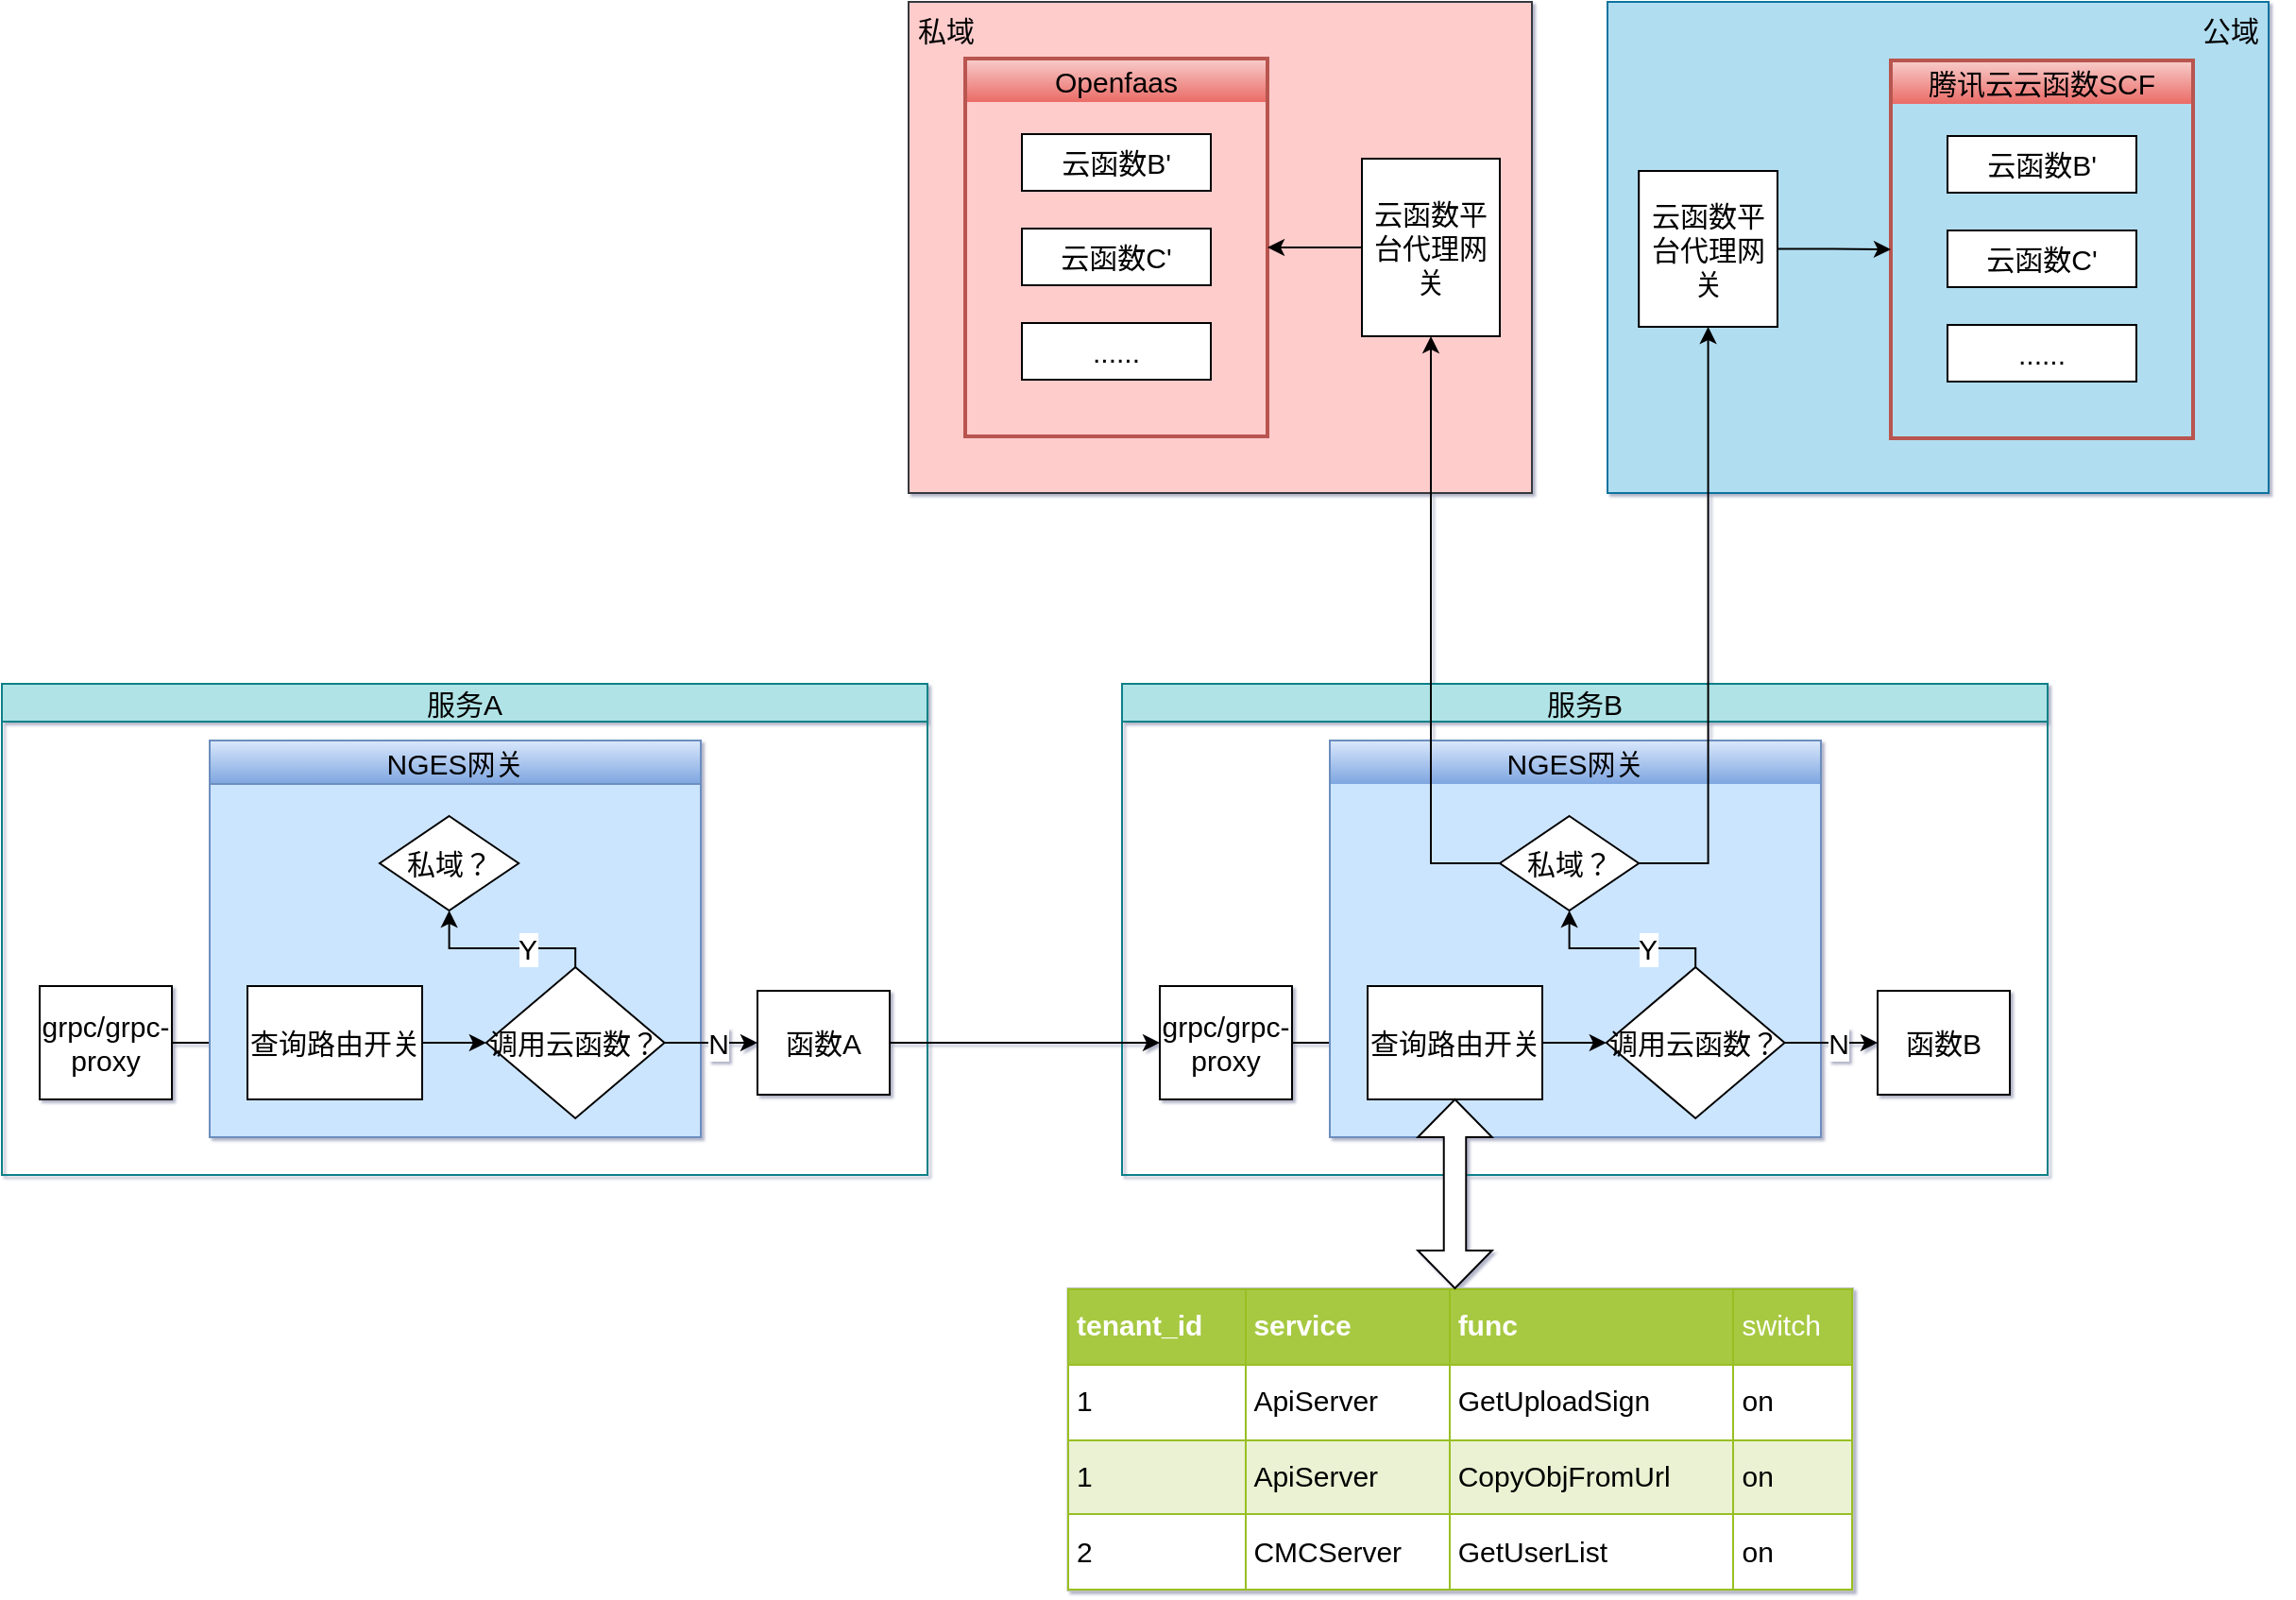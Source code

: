 <mxfile version="16.6.5" type="github" pages="2">
  <diagram id="JWkSaCIBXw_BbC1OM_UT" name="Page-1">
    <mxGraphModel dx="2948" dy="2285" grid="1" gridSize="10" guides="1" tooltips="1" connect="1" arrows="1" fold="1" page="1" pageScale="1" pageWidth="827" pageHeight="1169" background="none" math="0" shadow="1">
      <root>
        <mxCell id="0" />
        <mxCell id="1" parent="0" />
        <mxCell id="8ChkczAc9QmY6yMEM5Gc-102" value="" style="rounded=0;whiteSpace=wrap;html=1;fontSize=15;fillColor=#ffcccc;strokeColor=#36393d;fontStyle=0;" vertex="1" parent="1">
          <mxGeometry x="-190" y="-301" width="330" height="260" as="geometry" />
        </mxCell>
        <mxCell id="8ChkczAc9QmY6yMEM5Gc-101" value="" style="rounded=0;whiteSpace=wrap;html=1;fontSize=15;fillColor=#b1ddf0;strokeColor=#10739e;fontStyle=0;shadow=0;" vertex="1" parent="1">
          <mxGeometry x="180" y="-301" width="350" height="260" as="geometry" />
        </mxCell>
        <mxCell id="iRXNjvUi3MBMvU93vo_h-6" value="&lt;table border=&quot;1&quot; width=&quot;100%&quot; cellpadding=&quot;4&quot; style=&quot;width: 100%; height: 100%; border-collapse: collapse; font-size: 15px;&quot;&gt;&lt;tbody style=&quot;font-size: 15px;&quot;&gt;&lt;tr style=&quot;background-color: rgb(167, 201, 66); color: rgb(255, 255, 255); border: 1px solid rgb(152, 191, 33); font-size: 15px;&quot;&gt;&lt;th align=&quot;left&quot; style=&quot;font-size: 15px;&quot;&gt;tenant_id&lt;/th&gt;&lt;th align=&quot;left&quot; style=&quot;font-size: 15px;&quot;&gt;service&lt;/th&gt;&lt;th align=&quot;left&quot; style=&quot;font-size: 15px;&quot;&gt;func&lt;/th&gt;&lt;td style=&quot;font-size: 15px;&quot;&gt;&lt;span style=&quot;font-size: 15px;&quot;&gt;switch&lt;/span&gt;&lt;/td&gt;&lt;/tr&gt;&lt;tr style=&quot;border: 1px solid rgb(152, 191, 33); font-size: 15px;&quot;&gt;&lt;td style=&quot;font-size: 15px;&quot;&gt;1&lt;/td&gt;&lt;td style=&quot;font-size: 15px;&quot;&gt;ApiServer&lt;/td&gt;&lt;td style=&quot;font-size: 15px;&quot;&gt;GetUploadSign&lt;/td&gt;&lt;td style=&quot;font-size: 15px;&quot;&gt;on&lt;/td&gt;&lt;/tr&gt;&lt;tr style=&quot;background-color: rgb(234, 242, 211); border: 1px solid rgb(152, 191, 33); font-size: 15px;&quot;&gt;&lt;td style=&quot;font-size: 15px;&quot;&gt;1&lt;/td&gt;&lt;td style=&quot;font-size: 15px;&quot;&gt;ApiServer&lt;/td&gt;&lt;td style=&quot;font-size: 15px;&quot;&gt;CopyObjFromUrl&lt;/td&gt;&lt;td style=&quot;font-size: 15px;&quot;&gt;on&lt;/td&gt;&lt;/tr&gt;&lt;tr style=&quot;border: 1px solid rgb(152, 191, 33); font-size: 15px;&quot;&gt;&lt;td style=&quot;font-size: 15px;&quot;&gt;2&lt;/td&gt;&lt;td style=&quot;font-size: 15px;&quot;&gt;CMCServer&lt;/td&gt;&lt;td style=&quot;font-size: 15px;&quot;&gt;GetUserList&lt;/td&gt;&lt;td style=&quot;font-size: 15px;&quot;&gt;on&lt;/td&gt;&lt;/tr&gt;&lt;/tbody&gt;&lt;/table&gt;" style="text;html=1;strokeColor=#c0c0c0;fillColor=#ffffff;overflow=fill;rounded=0;fontSize=15;fontStyle=0" parent="1" vertex="1">
          <mxGeometry x="-105.75" y="380" width="415.75" height="160" as="geometry" />
        </mxCell>
        <mxCell id="8ChkczAc9QmY6yMEM5Gc-16" value="Openfaas" style="swimlane;fontSize=15;fontStyle=0;fillColor=#f8cecc;gradientColor=#ea6b66;strokeColor=#b85450;shadow=0;strokeWidth=2;swimlaneLine=0;" vertex="1" parent="1">
          <mxGeometry x="-160" y="-271" width="160" height="200" as="geometry" />
        </mxCell>
        <mxCell id="8ChkczAc9QmY6yMEM5Gc-17" value="云函数B&#39;" style="rounded=0;whiteSpace=wrap;html=1;fontSize=15;fontStyle=0" vertex="1" parent="8ChkczAc9QmY6yMEM5Gc-16">
          <mxGeometry x="30" y="40" width="100" height="30" as="geometry" />
        </mxCell>
        <mxCell id="8ChkczAc9QmY6yMEM5Gc-18" value="云函数C&#39;" style="rounded=0;whiteSpace=wrap;html=1;fontSize=15;fontStyle=0" vertex="1" parent="8ChkczAc9QmY6yMEM5Gc-16">
          <mxGeometry x="30" y="90" width="100" height="30" as="geometry" />
        </mxCell>
        <mxCell id="8ChkczAc9QmY6yMEM5Gc-19" value="......" style="rounded=0;whiteSpace=wrap;html=1;fontSize=15;fontStyle=0" vertex="1" parent="8ChkczAc9QmY6yMEM5Gc-16">
          <mxGeometry x="30" y="140" width="100" height="30" as="geometry" />
        </mxCell>
        <mxCell id="8ChkczAc9QmY6yMEM5Gc-24" style="edgeStyle=orthogonalEdgeStyle;rounded=0;orthogonalLoop=1;jettySize=auto;html=1;exitX=0;exitY=0.5;exitDx=0;exitDy=0;entryX=1;entryY=0.5;entryDx=0;entryDy=0;fontSize=15;fontStyle=0" edge="1" parent="1" source="8ChkczAc9QmY6yMEM5Gc-22" target="8ChkczAc9QmY6yMEM5Gc-16">
          <mxGeometry relative="1" as="geometry" />
        </mxCell>
        <mxCell id="8ChkczAc9QmY6yMEM5Gc-22" value="云函数平&lt;br&gt;台代理网&lt;br&gt;关" style="rounded=0;whiteSpace=wrap;html=1;fontSize=15;fontStyle=0" vertex="1" parent="1">
          <mxGeometry x="50" y="-218" width="73" height="94" as="geometry" />
        </mxCell>
        <mxCell id="8ChkczAc9QmY6yMEM5Gc-57" value="服务A" style="swimlane;startSize=20;horizontal=1;containerType=tree;fontSize=15;swimlaneFillColor=none;fontStyle=0;strokeColor=#0e8088;fillColor=#b0e3e6;" vertex="1" parent="1">
          <mxGeometry x="-670" y="60" width="490" height="260" as="geometry" />
        </mxCell>
        <mxCell id="8ChkczAc9QmY6yMEM5Gc-58" style="edgeStyle=orthogonalEdgeStyle;rounded=0;orthogonalLoop=1;jettySize=auto;html=1;exitX=1;exitY=0.5;exitDx=0;exitDy=0;entryX=0;entryY=0.5;entryDx=0;entryDy=0;fontSize=15;fontStyle=0" edge="1" parent="8ChkczAc9QmY6yMEM5Gc-57" source="8ChkczAc9QmY6yMEM5Gc-59" target="8ChkczAc9QmY6yMEM5Gc-62">
          <mxGeometry relative="1" as="geometry" />
        </mxCell>
        <mxCell id="8ChkczAc9QmY6yMEM5Gc-59" value="grpc/grpc-proxy" style="rounded=0;whiteSpace=wrap;html=1;fontSize=15;fontStyle=0" vertex="1" parent="8ChkczAc9QmY6yMEM5Gc-57">
          <mxGeometry x="20" y="160" width="70" height="60" as="geometry" />
        </mxCell>
        <mxCell id="8ChkczAc9QmY6yMEM5Gc-60" value="NGES网关" style="swimlane;fontSize=15;fontStyle=0;fillColor=#dae8fc;gradientColor=#7ea6e0;strokeColor=#6c8ebf;swimlaneFillColor=#CCE5FF;" vertex="1" parent="8ChkczAc9QmY6yMEM5Gc-57">
          <mxGeometry x="110" y="30" width="260" height="210" as="geometry" />
        </mxCell>
        <mxCell id="8ChkczAc9QmY6yMEM5Gc-71" style="edgeStyle=orthogonalEdgeStyle;rounded=0;orthogonalLoop=1;jettySize=auto;html=1;exitX=1;exitY=0.5;exitDx=0;exitDy=0;entryX=0;entryY=0.5;entryDx=0;entryDy=0;fontSize=15;fontStyle=0" edge="1" parent="8ChkczAc9QmY6yMEM5Gc-60" source="8ChkczAc9QmY6yMEM5Gc-62" target="8ChkczAc9QmY6yMEM5Gc-65">
          <mxGeometry relative="1" as="geometry" />
        </mxCell>
        <mxCell id="8ChkczAc9QmY6yMEM5Gc-62" value="查询路由开关" style="rounded=0;whiteSpace=wrap;html=1;fontSize=15;fontStyle=0" vertex="1" parent="8ChkczAc9QmY6yMEM5Gc-60">
          <mxGeometry x="20" y="130" width="92.5" height="60" as="geometry" />
        </mxCell>
        <mxCell id="8ChkczAc9QmY6yMEM5Gc-74" style="edgeStyle=orthogonalEdgeStyle;rounded=0;orthogonalLoop=1;jettySize=auto;html=1;exitX=0.5;exitY=0;exitDx=0;exitDy=0;entryX=0.5;entryY=1;entryDx=0;entryDy=0;fontSize=15;fontStyle=0" edge="1" parent="8ChkczAc9QmY6yMEM5Gc-60" source="8ChkczAc9QmY6yMEM5Gc-65" target="8ChkczAc9QmY6yMEM5Gc-73">
          <mxGeometry relative="1" as="geometry">
            <Array as="points">
              <mxPoint x="194" y="110" />
              <mxPoint x="127" y="110" />
            </Array>
          </mxGeometry>
        </mxCell>
        <mxCell id="8ChkczAc9QmY6yMEM5Gc-76" value="Y" style="edgeLabel;html=1;align=center;verticalAlign=middle;resizable=0;points=[];fontSize=15;fontStyle=0" vertex="1" connectable="0" parent="8ChkczAc9QmY6yMEM5Gc-74">
          <mxGeometry x="-0.268" relative="1" as="geometry">
            <mxPoint as="offset" />
          </mxGeometry>
        </mxCell>
        <mxCell id="8ChkczAc9QmY6yMEM5Gc-65" value="调用云函数？" style="rhombus;whiteSpace=wrap;html=1;fontSize=15;fontStyle=0" vertex="1" parent="8ChkczAc9QmY6yMEM5Gc-60">
          <mxGeometry x="146.41" y="120" width="94.37" height="80" as="geometry" />
        </mxCell>
        <mxCell id="8ChkczAc9QmY6yMEM5Gc-73" value="私域？" style="rhombus;whiteSpace=wrap;html=1;fontSize=15;fontStyle=0" vertex="1" parent="8ChkczAc9QmY6yMEM5Gc-60">
          <mxGeometry x="90" y="40" width="73.59" height="50" as="geometry" />
        </mxCell>
        <mxCell id="8ChkczAc9QmY6yMEM5Gc-67" value="函数A" style="rounded=0;whiteSpace=wrap;html=1;fontSize=15;fontStyle=0" vertex="1" parent="8ChkczAc9QmY6yMEM5Gc-57">
          <mxGeometry x="400" y="162.5" width="70" height="55" as="geometry" />
        </mxCell>
        <mxCell id="8ChkczAc9QmY6yMEM5Gc-75" style="edgeStyle=orthogonalEdgeStyle;rounded=0;orthogonalLoop=1;jettySize=auto;html=1;exitX=1;exitY=0.5;exitDx=0;exitDy=0;entryX=0;entryY=0.5;entryDx=0;entryDy=0;fontSize=15;fontStyle=0" edge="1" parent="8ChkczAc9QmY6yMEM5Gc-57" source="8ChkczAc9QmY6yMEM5Gc-65" target="8ChkczAc9QmY6yMEM5Gc-67">
          <mxGeometry relative="1" as="geometry" />
        </mxCell>
        <mxCell id="8ChkczAc9QmY6yMEM5Gc-77" value="N" style="edgeLabel;html=1;align=center;verticalAlign=middle;resizable=0;points=[];fontSize=15;fontStyle=0" vertex="1" connectable="0" parent="8ChkczAc9QmY6yMEM5Gc-75">
          <mxGeometry x="0.128" relative="1" as="geometry">
            <mxPoint as="offset" />
          </mxGeometry>
        </mxCell>
        <mxCell id="8ChkczAc9QmY6yMEM5Gc-78" value="服务B" style="swimlane;startSize=20;horizontal=1;containerType=tree;fontSize=15;fontStyle=0;fillColor=#b0e3e6;strokeColor=#0e8088;fontColor=default;labelBorderColor=none;shadow=0;" vertex="1" parent="1">
          <mxGeometry x="-77" y="60" width="490" height="260" as="geometry" />
        </mxCell>
        <mxCell id="8ChkczAc9QmY6yMEM5Gc-79" style="edgeStyle=orthogonalEdgeStyle;rounded=0;orthogonalLoop=1;jettySize=auto;html=1;exitX=1;exitY=0.5;exitDx=0;exitDy=0;entryX=0;entryY=0.5;entryDx=0;entryDy=0;fontSize=15;fontStyle=0" edge="1" parent="8ChkczAc9QmY6yMEM5Gc-78" source="8ChkczAc9QmY6yMEM5Gc-80" target="8ChkczAc9QmY6yMEM5Gc-83">
          <mxGeometry relative="1" as="geometry" />
        </mxCell>
        <mxCell id="8ChkczAc9QmY6yMEM5Gc-80" value="grpc/grpc-proxy" style="rounded=0;whiteSpace=wrap;html=1;fontSize=15;fontStyle=0" vertex="1" parent="8ChkczAc9QmY6yMEM5Gc-78">
          <mxGeometry x="20" y="160" width="70" height="60" as="geometry" />
        </mxCell>
        <mxCell id="8ChkczAc9QmY6yMEM5Gc-81" value="NGES网关" style="swimlane;fontSize=15;fontStyle=0;fillColor=#dae8fc;gradientColor=#7ea6e0;strokeColor=#6c8ebf;swimlaneFillColor=#CCE5FF;swimlaneLine=0;shadow=0;strokeWidth=1;" vertex="1" parent="8ChkczAc9QmY6yMEM5Gc-78">
          <mxGeometry x="110" y="30" width="260" height="210" as="geometry" />
        </mxCell>
        <mxCell id="8ChkczAc9QmY6yMEM5Gc-82" style="edgeStyle=orthogonalEdgeStyle;rounded=0;orthogonalLoop=1;jettySize=auto;html=1;exitX=1;exitY=0.5;exitDx=0;exitDy=0;entryX=0;entryY=0.5;entryDx=0;entryDy=0;fontSize=15;fontStyle=0" edge="1" parent="8ChkczAc9QmY6yMEM5Gc-81" source="8ChkczAc9QmY6yMEM5Gc-83" target="8ChkczAc9QmY6yMEM5Gc-86">
          <mxGeometry relative="1" as="geometry" />
        </mxCell>
        <mxCell id="8ChkczAc9QmY6yMEM5Gc-83" value="查询路由开关" style="rounded=0;whiteSpace=wrap;html=1;fontSize=15;fontStyle=0" vertex="1" parent="8ChkczAc9QmY6yMEM5Gc-81">
          <mxGeometry x="20" y="130" width="92.5" height="60" as="geometry" />
        </mxCell>
        <mxCell id="8ChkczAc9QmY6yMEM5Gc-84" style="edgeStyle=orthogonalEdgeStyle;rounded=0;orthogonalLoop=1;jettySize=auto;html=1;exitX=0.5;exitY=0;exitDx=0;exitDy=0;entryX=0.5;entryY=1;entryDx=0;entryDy=0;fontSize=15;fontStyle=0" edge="1" parent="8ChkczAc9QmY6yMEM5Gc-81" source="8ChkczAc9QmY6yMEM5Gc-86" target="8ChkczAc9QmY6yMEM5Gc-87">
          <mxGeometry relative="1" as="geometry">
            <Array as="points">
              <mxPoint x="194" y="110" />
              <mxPoint x="127" y="110" />
            </Array>
          </mxGeometry>
        </mxCell>
        <mxCell id="8ChkczAc9QmY6yMEM5Gc-85" value="Y" style="edgeLabel;html=1;align=center;verticalAlign=middle;resizable=0;points=[];fontSize=15;fontStyle=0" vertex="1" connectable="0" parent="8ChkczAc9QmY6yMEM5Gc-84">
          <mxGeometry x="-0.268" relative="1" as="geometry">
            <mxPoint as="offset" />
          </mxGeometry>
        </mxCell>
        <mxCell id="8ChkczAc9QmY6yMEM5Gc-86" value="调用云函数？" style="rhombus;whiteSpace=wrap;html=1;fontSize=15;fontStyle=0" vertex="1" parent="8ChkczAc9QmY6yMEM5Gc-81">
          <mxGeometry x="146.41" y="120" width="94.37" height="80" as="geometry" />
        </mxCell>
        <mxCell id="8ChkczAc9QmY6yMEM5Gc-87" value="私域？" style="rhombus;whiteSpace=wrap;html=1;fontSize=15;fontStyle=0" vertex="1" parent="8ChkczAc9QmY6yMEM5Gc-81">
          <mxGeometry x="90" y="40" width="73.59" height="50" as="geometry" />
        </mxCell>
        <mxCell id="8ChkczAc9QmY6yMEM5Gc-88" value="函数B" style="rounded=0;whiteSpace=wrap;html=1;fontSize=15;fontStyle=0" vertex="1" parent="8ChkczAc9QmY6yMEM5Gc-78">
          <mxGeometry x="400" y="162.5" width="70" height="55" as="geometry" />
        </mxCell>
        <mxCell id="8ChkczAc9QmY6yMEM5Gc-89" style="edgeStyle=orthogonalEdgeStyle;rounded=0;orthogonalLoop=1;jettySize=auto;html=1;exitX=1;exitY=0.5;exitDx=0;exitDy=0;entryX=0;entryY=0.5;entryDx=0;entryDy=0;fontSize=15;fontStyle=0" edge="1" parent="8ChkczAc9QmY6yMEM5Gc-78" source="8ChkczAc9QmY6yMEM5Gc-86" target="8ChkczAc9QmY6yMEM5Gc-88">
          <mxGeometry relative="1" as="geometry" />
        </mxCell>
        <mxCell id="8ChkczAc9QmY6yMEM5Gc-90" value="N" style="edgeLabel;html=1;align=center;verticalAlign=middle;resizable=0;points=[];fontSize=15;fontStyle=0" vertex="1" connectable="0" parent="8ChkczAc9QmY6yMEM5Gc-89">
          <mxGeometry x="0.128" relative="1" as="geometry">
            <mxPoint as="offset" />
          </mxGeometry>
        </mxCell>
        <mxCell id="8ChkczAc9QmY6yMEM5Gc-91" style="edgeStyle=orthogonalEdgeStyle;rounded=0;orthogonalLoop=1;jettySize=auto;html=1;exitX=0;exitY=0.5;exitDx=0;exitDy=0;fontSize=15;entryX=0.5;entryY=1;entryDx=0;entryDy=0;fontStyle=0" edge="1" parent="1" source="8ChkczAc9QmY6yMEM5Gc-87" target="8ChkczAc9QmY6yMEM5Gc-22">
          <mxGeometry relative="1" as="geometry">
            <mxPoint x="100" y="-120" as="targetPoint" />
          </mxGeometry>
        </mxCell>
        <mxCell id="8ChkczAc9QmY6yMEM5Gc-92" value="腾讯云云函数SCF" style="swimlane;fontSize=15;fontStyle=0;fillColor=#f8cecc;gradientColor=#ea6b66;strokeColor=#b85450;strokeWidth=2;swimlaneLine=0;" vertex="1" parent="1">
          <mxGeometry x="330" y="-270" width="160" height="200" as="geometry" />
        </mxCell>
        <mxCell id="8ChkczAc9QmY6yMEM5Gc-93" value="云函数B&#39;" style="rounded=0;whiteSpace=wrap;html=1;fontSize=15;fontStyle=0" vertex="1" parent="8ChkczAc9QmY6yMEM5Gc-92">
          <mxGeometry x="30" y="40" width="100" height="30" as="geometry" />
        </mxCell>
        <mxCell id="8ChkczAc9QmY6yMEM5Gc-94" value="云函数C&#39;" style="rounded=0;whiteSpace=wrap;html=1;fontSize=15;fontStyle=0" vertex="1" parent="8ChkczAc9QmY6yMEM5Gc-92">
          <mxGeometry x="30" y="90" width="100" height="30" as="geometry" />
        </mxCell>
        <mxCell id="8ChkczAc9QmY6yMEM5Gc-95" value="......" style="rounded=0;whiteSpace=wrap;html=1;fontSize=15;fontStyle=0" vertex="1" parent="8ChkczAc9QmY6yMEM5Gc-92">
          <mxGeometry x="30" y="140" width="100" height="30" as="geometry" />
        </mxCell>
        <mxCell id="8ChkczAc9QmY6yMEM5Gc-96" style="edgeStyle=orthogonalEdgeStyle;rounded=0;orthogonalLoop=1;jettySize=auto;html=1;exitX=0.5;exitY=1;exitDx=0;exitDy=0;fontSize=15;fontStyle=0" edge="1" parent="1">
          <mxGeometry relative="1" as="geometry">
            <mxPoint x="410" y="-100" as="sourcePoint" />
            <mxPoint x="410" y="-100" as="targetPoint" />
          </mxGeometry>
        </mxCell>
        <mxCell id="8ChkczAc9QmY6yMEM5Gc-100" style="edgeStyle=orthogonalEdgeStyle;rounded=0;orthogonalLoop=1;jettySize=auto;html=1;exitX=1;exitY=0.5;exitDx=0;exitDy=0;entryX=0;entryY=0.5;entryDx=0;entryDy=0;fontSize=15;fontStyle=0" edge="1" parent="1" source="8ChkczAc9QmY6yMEM5Gc-98" target="8ChkczAc9QmY6yMEM5Gc-92">
          <mxGeometry relative="1" as="geometry" />
        </mxCell>
        <mxCell id="8ChkczAc9QmY6yMEM5Gc-98" value="云函数平&lt;br&gt;台代理网&lt;br&gt;关" style="rounded=0;whiteSpace=wrap;html=1;fontSize=15;fontStyle=0" vertex="1" parent="1">
          <mxGeometry x="196.59" y="-211.5" width="73.41" height="82.5" as="geometry" />
        </mxCell>
        <mxCell id="8ChkczAc9QmY6yMEM5Gc-99" style="edgeStyle=orthogonalEdgeStyle;rounded=0;orthogonalLoop=1;jettySize=auto;html=1;exitX=1;exitY=0.5;exitDx=0;exitDy=0;entryX=0.5;entryY=1;entryDx=0;entryDy=0;fontSize=15;fontStyle=0" edge="1" parent="1" source="8ChkczAc9QmY6yMEM5Gc-87" target="8ChkczAc9QmY6yMEM5Gc-98">
          <mxGeometry relative="1" as="geometry" />
        </mxCell>
        <mxCell id="8ChkczAc9QmY6yMEM5Gc-103" value="私域" style="text;html=1;strokeColor=none;fillColor=none;align=center;verticalAlign=middle;whiteSpace=wrap;rounded=0;fontSize=15;opacity=40;fontStyle=0" vertex="1" parent="1">
          <mxGeometry x="-200" y="-301" width="60" height="30" as="geometry" />
        </mxCell>
        <mxCell id="8ChkczAc9QmY6yMEM5Gc-104" value="公域" style="text;html=1;strokeColor=none;fillColor=none;align=center;verticalAlign=middle;whiteSpace=wrap;rounded=0;fontSize=15;opacity=40;fontStyle=0" vertex="1" parent="1">
          <mxGeometry x="480" y="-301" width="60" height="30" as="geometry" />
        </mxCell>
        <mxCell id="8ChkczAc9QmY6yMEM5Gc-106" style="edgeStyle=orthogonalEdgeStyle;rounded=0;orthogonalLoop=1;jettySize=auto;html=1;exitX=1;exitY=0.5;exitDx=0;exitDy=0;entryX=0;entryY=0.5;entryDx=0;entryDy=0;fontSize=15;fontStyle=0" edge="1" parent="1" source="8ChkczAc9QmY6yMEM5Gc-67" target="8ChkczAc9QmY6yMEM5Gc-80">
          <mxGeometry relative="1" as="geometry" />
        </mxCell>
        <mxCell id="8ChkczAc9QmY6yMEM5Gc-109" value="" style="shape=doubleArrow;direction=south;whiteSpace=wrap;html=1;fontSize=15;fillColor=default;fontStyle=0" vertex="1" parent="1">
          <mxGeometry x="79.63" y="280" width="39.25" height="100" as="geometry" />
        </mxCell>
      </root>
    </mxGraphModel>
  </diagram>
  <diagram id="FJGrIBFXIrZjQzSwKuci" name="Page-2">
    <mxGraphModel dx="2524" dy="2062" grid="1" gridSize="10" guides="1" tooltips="1" connect="1" arrows="1" fold="1" page="1" pageScale="1" pageWidth="827" pageHeight="1169" math="0" shadow="0">
      <root>
        <mxCell id="URROGnMtyPQ05QQZQxgK-0" />
        <mxCell id="URROGnMtyPQ05QQZQxgK-1" parent="URROGnMtyPQ05QQZQxgK-0" />
        <mxCell id="40BiTgnXR5nXwLaclg4I-0" value="腾讯云云函数SCF" style="swimlane;fillColor=#d5e8d4;strokeColor=#82b366;" parent="URROGnMtyPQ05QQZQxgK-1" vertex="1">
          <mxGeometry x="100" y="210" width="200" height="200" as="geometry" />
        </mxCell>
        <mxCell id="40BiTgnXR5nXwLaclg4I-1" value="云函数1" style="rounded=0;whiteSpace=wrap;html=1;fillColor=#d5e8d4;strokeColor=#82b366;" parent="40BiTgnXR5nXwLaclg4I-0" vertex="1">
          <mxGeometry x="10" y="60" width="80" height="40" as="geometry" />
        </mxCell>
        <mxCell id="40BiTgnXR5nXwLaclg4I-2" value="云函数2" style="rounded=0;whiteSpace=wrap;html=1;fillColor=#d5e8d4;strokeColor=#82b366;" parent="40BiTgnXR5nXwLaclg4I-0" vertex="1">
          <mxGeometry x="110" y="60" width="80" height="40" as="geometry" />
        </mxCell>
        <mxCell id="40BiTgnXR5nXwLaclg4I-3" value="云函数3" style="rounded=0;whiteSpace=wrap;html=1;fillColor=#d5e8d4;strokeColor=#82b366;" parent="40BiTgnXR5nXwLaclg4I-0" vertex="1">
          <mxGeometry x="10" y="120" width="80" height="40" as="geometry" />
        </mxCell>
        <mxCell id="40BiTgnXR5nXwLaclg4I-4" value="..." style="rounded=0;whiteSpace=wrap;html=1;fillColor=#d5e8d4;strokeColor=#82b366;" parent="40BiTgnXR5nXwLaclg4I-0" vertex="1">
          <mxGeometry x="110" y="120" width="80" height="40" as="geometry" />
        </mxCell>
        <mxCell id="40BiTgnXR5nXwLaclg4I-5" value="OpenFaas" style="swimlane;fillColor=#d5e8d4;strokeColor=#82b366;" parent="URROGnMtyPQ05QQZQxgK-1" vertex="1">
          <mxGeometry x="340" y="210" width="200" height="200" as="geometry" />
        </mxCell>
        <mxCell id="40BiTgnXR5nXwLaclg4I-6" value="云函数1" style="rounded=0;whiteSpace=wrap;html=1;fillColor=#d5e8d4;strokeColor=#82b366;" parent="40BiTgnXR5nXwLaclg4I-5" vertex="1">
          <mxGeometry x="10" y="60" width="80" height="40" as="geometry" />
        </mxCell>
        <mxCell id="40BiTgnXR5nXwLaclg4I-7" value="云函数2" style="rounded=0;whiteSpace=wrap;html=1;fillColor=#d5e8d4;strokeColor=#82b366;" parent="40BiTgnXR5nXwLaclg4I-5" vertex="1">
          <mxGeometry x="110" y="60" width="80" height="40" as="geometry" />
        </mxCell>
        <mxCell id="40BiTgnXR5nXwLaclg4I-8" value="云函数3" style="rounded=0;whiteSpace=wrap;html=1;fillColor=#d5e8d4;strokeColor=#82b366;" parent="40BiTgnXR5nXwLaclg4I-5" vertex="1">
          <mxGeometry x="10" y="120" width="80" height="40" as="geometry" />
        </mxCell>
        <mxCell id="40BiTgnXR5nXwLaclg4I-9" value="..." style="rounded=0;whiteSpace=wrap;html=1;fillColor=#d5e8d4;strokeColor=#82b366;" parent="40BiTgnXR5nXwLaclg4I-5" vertex="1">
          <mxGeometry x="110" y="120" width="80" height="40" as="geometry" />
        </mxCell>
        <mxCell id="40BiTgnXR5nXwLaclg4I-10" style="edgeStyle=orthogonalEdgeStyle;rounded=0;orthogonalLoop=1;jettySize=auto;html=1;exitX=0.5;exitY=1;exitDx=0;exitDy=0;entryX=0.5;entryY=0;entryDx=0;entryDy=0;" parent="URROGnMtyPQ05QQZQxgK-1" source="40BiTgnXR5nXwLaclg4I-13" target="40BiTgnXR5nXwLaclg4I-0" edge="1">
          <mxGeometry relative="1" as="geometry" />
        </mxCell>
        <mxCell id="40BiTgnXR5nXwLaclg4I-11" style="edgeStyle=orthogonalEdgeStyle;rounded=0;orthogonalLoop=1;jettySize=auto;html=1;exitX=0.5;exitY=1;exitDx=0;exitDy=0;" parent="URROGnMtyPQ05QQZQxgK-1" source="40BiTgnXR5nXwLaclg4I-13" target="40BiTgnXR5nXwLaclg4I-5" edge="1">
          <mxGeometry relative="1" as="geometry" />
        </mxCell>
        <mxCell id="40BiTgnXR5nXwLaclg4I-12" value="根据云函数类型转发" style="edgeLabel;html=1;align=center;verticalAlign=middle;resizable=0;points=[];" parent="40BiTgnXR5nXwLaclg4I-11" vertex="1" connectable="0">
          <mxGeometry x="-0.777" y="-1" relative="1" as="geometry">
            <mxPoint x="56" as="offset" />
          </mxGeometry>
        </mxCell>
        <mxCell id="40BiTgnXR5nXwLaclg4I-13" value="云函数网关" style="rounded=0;whiteSpace=wrap;html=1;fillColor=#d5e8d4;strokeColor=#82b366;" parent="URROGnMtyPQ05QQZQxgK-1" vertex="1">
          <mxGeometry x="220" y="50" width="210" height="60" as="geometry" />
        </mxCell>
        <mxCell id="40BiTgnXR5nXwLaclg4I-14" style="edgeStyle=orthogonalEdgeStyle;rounded=0;orthogonalLoop=1;jettySize=auto;html=1;exitX=0.5;exitY=1;exitDx=0;exitDy=0;entryX=0.5;entryY=0;entryDx=0;entryDy=0;" parent="URROGnMtyPQ05QQZQxgK-1" source="40BiTgnXR5nXwLaclg4I-16" target="40BiTgnXR5nXwLaclg4I-13" edge="1">
          <mxGeometry relative="1" as="geometry" />
        </mxCell>
        <mxCell id="40BiTgnXR5nXwLaclg4I-15" value="根据租户+接口配置转发" style="edgeLabel;html=1;align=center;verticalAlign=middle;resizable=0;points=[];" parent="40BiTgnXR5nXwLaclg4I-14" vertex="1" connectable="0">
          <mxGeometry x="-0.2" relative="1" as="geometry">
            <mxPoint x="65" y="6" as="offset" />
          </mxGeometry>
        </mxCell>
        <mxCell id="40BiTgnXR5nXwLaclg4I-16" value="NGES网关" style="rounded=0;whiteSpace=wrap;html=1;fillColor=#dae8fc;strokeColor=#6c8ebf;" parent="URROGnMtyPQ05QQZQxgK-1" vertex="1">
          <mxGeometry x="220" y="-70" width="210" height="60" as="geometry" />
        </mxCell>
        <mxCell id="40BiTgnXR5nXwLaclg4I-17" style="edgeStyle=orthogonalEdgeStyle;rounded=0;orthogonalLoop=1;jettySize=auto;html=1;exitX=0.5;exitY=0.5;exitDx=0;exitDy=0;exitPerimeter=0;" parent="URROGnMtyPQ05QQZQxgK-1" source="40BiTgnXR5nXwLaclg4I-19" target="40BiTgnXR5nXwLaclg4I-16" edge="1">
          <mxGeometry relative="1" as="geometry" />
        </mxCell>
        <mxCell id="40BiTgnXR5nXwLaclg4I-18" value="" style="edgeStyle=orthogonalEdgeStyle;rounded=0;orthogonalLoop=1;jettySize=auto;html=1;" parent="URROGnMtyPQ05QQZQxgK-1" source="40BiTgnXR5nXwLaclg4I-19" target="40BiTgnXR5nXwLaclg4I-16" edge="1">
          <mxGeometry relative="1" as="geometry" />
        </mxCell>
        <mxCell id="40BiTgnXR5nXwLaclg4I-19" value="用户" style="shape=umlActor;verticalLabelPosition=bottom;verticalAlign=top;html=1;outlineConnect=0;" parent="URROGnMtyPQ05QQZQxgK-1" vertex="1">
          <mxGeometry x="310" y="-200" width="30" height="60" as="geometry" />
        </mxCell>
        <mxCell id="40BiTgnXR5nXwLaclg4I-20" value="" style="endArrow=none;dashed=1;html=1;" parent="URROGnMtyPQ05QQZQxgK-1" edge="1">
          <mxGeometry width="50" height="50" relative="1" as="geometry">
            <mxPoint x="60" y="430" as="sourcePoint" />
            <mxPoint x="60" y="-220" as="targetPoint" />
          </mxGeometry>
        </mxCell>
        <mxCell id="40BiTgnXR5nXwLaclg4I-21" style="edgeStyle=orthogonalEdgeStyle;rounded=0;orthogonalLoop=1;jettySize=auto;html=1;exitX=0.5;exitY=1;exitDx=0;exitDy=0;" parent="URROGnMtyPQ05QQZQxgK-1" source="40BiTgnXR5nXwLaclg4I-23" target="40BiTgnXR5nXwLaclg4I-33" edge="1">
          <mxGeometry relative="1" as="geometry" />
        </mxCell>
        <mxCell id="40BiTgnXR5nXwLaclg4I-22" value="代码拉取、提交和部署" style="edgeLabel;html=1;align=center;verticalAlign=middle;resizable=0;points=[];" parent="40BiTgnXR5nXwLaclg4I-21" vertex="1" connectable="0">
          <mxGeometry x="-0.778" y="1" relative="1" as="geometry">
            <mxPoint x="73" as="offset" />
          </mxGeometry>
        </mxCell>
        <mxCell id="40BiTgnXR5nXwLaclg4I-23" value="faas-cli" style="rounded=0;whiteSpace=wrap;html=1;fillColor=#d5e8d4;strokeColor=#82b366;" parent="URROGnMtyPQ05QQZQxgK-1" vertex="1">
          <mxGeometry x="-260" y="-60" width="130" height="60" as="geometry" />
        </mxCell>
        <mxCell id="40BiTgnXR5nXwLaclg4I-24" style="edgeStyle=orthogonalEdgeStyle;rounded=0;orthogonalLoop=1;jettySize=auto;html=1;exitX=0.5;exitY=1;exitDx=0;exitDy=0;entryX=0.5;entryY=0;entryDx=0;entryDy=0;" parent="URROGnMtyPQ05QQZQxgK-1" source="40BiTgnXR5nXwLaclg4I-25" target="40BiTgnXR5nXwLaclg4I-33" edge="1">
          <mxGeometry relative="1" as="geometry" />
        </mxCell>
        <mxCell id="40BiTgnXR5nXwLaclg4I-25" value="vscode插件" style="rounded=0;whiteSpace=wrap;html=1;fillColor=#d5e8d4;strokeColor=#82b366;" parent="URROGnMtyPQ05QQZQxgK-1" vertex="1">
          <mxGeometry x="-110" y="-60" width="130" height="60" as="geometry" />
        </mxCell>
        <mxCell id="40BiTgnXR5nXwLaclg4I-26" style="edgeStyle=orthogonalEdgeStyle;rounded=0;orthogonalLoop=1;jettySize=auto;html=1;exitX=0.5;exitY=0.5;exitDx=0;exitDy=0;exitPerimeter=0;" parent="URROGnMtyPQ05QQZQxgK-1" source="40BiTgnXR5nXwLaclg4I-28" target="40BiTgnXR5nXwLaclg4I-25" edge="1">
          <mxGeometry relative="1" as="geometry" />
        </mxCell>
        <mxCell id="40BiTgnXR5nXwLaclg4I-27" style="edgeStyle=orthogonalEdgeStyle;rounded=0;orthogonalLoop=1;jettySize=auto;html=1;exitX=0.5;exitY=0.5;exitDx=0;exitDy=0;exitPerimeter=0;entryX=0.5;entryY=0;entryDx=0;entryDy=0;" parent="URROGnMtyPQ05QQZQxgK-1" source="40BiTgnXR5nXwLaclg4I-28" target="40BiTgnXR5nXwLaclg4I-23" edge="1">
          <mxGeometry relative="1" as="geometry" />
        </mxCell>
        <mxCell id="40BiTgnXR5nXwLaclg4I-28" value="开发者" style="shape=umlActor;verticalLabelPosition=bottom;verticalAlign=top;html=1;outlineConnect=0;" parent="URROGnMtyPQ05QQZQxgK-1" vertex="1">
          <mxGeometry x="-136" y="-180" width="30" height="60" as="geometry" />
        </mxCell>
        <mxCell id="40BiTgnXR5nXwLaclg4I-29" style="edgeStyle=orthogonalEdgeStyle;rounded=0;orthogonalLoop=1;jettySize=auto;html=1;exitX=0.5;exitY=1;exitDx=0;exitDy=0;" parent="URROGnMtyPQ05QQZQxgK-1" source="40BiTgnXR5nXwLaclg4I-33" target="40BiTgnXR5nXwLaclg4I-38" edge="1">
          <mxGeometry relative="1" as="geometry" />
        </mxCell>
        <mxCell id="40BiTgnXR5nXwLaclg4I-30" value="代码版本管理" style="edgeLabel;html=1;align=center;verticalAlign=middle;resizable=0;points=[];" parent="40BiTgnXR5nXwLaclg4I-29" vertex="1" connectable="0">
          <mxGeometry x="0.708" y="2" relative="1" as="geometry">
            <mxPoint x="-47" as="offset" />
          </mxGeometry>
        </mxCell>
        <mxCell id="40BiTgnXR5nXwLaclg4I-31" style="edgeStyle=orthogonalEdgeStyle;rounded=0;orthogonalLoop=1;jettySize=auto;html=1;exitX=0.5;exitY=1;exitDx=0;exitDy=0;" parent="URROGnMtyPQ05QQZQxgK-1" source="40BiTgnXR5nXwLaclg4I-33" target="40BiTgnXR5nXwLaclg4I-42" edge="1">
          <mxGeometry relative="1" as="geometry" />
        </mxCell>
        <mxCell id="40BiTgnXR5nXwLaclg4I-32" style="edgeStyle=orthogonalEdgeStyle;rounded=0;orthogonalLoop=1;jettySize=auto;html=1;exitX=0.5;exitY=1;exitDx=0;exitDy=0;entryX=0.5;entryY=0;entryDx=0;entryDy=0;" parent="URROGnMtyPQ05QQZQxgK-1" source="40BiTgnXR5nXwLaclg4I-33" target="40BiTgnXR5nXwLaclg4I-49" edge="1">
          <mxGeometry relative="1" as="geometry" />
        </mxCell>
        <mxCell id="40BiTgnXR5nXwLaclg4I-33" value="管理端" style="rounded=0;whiteSpace=wrap;html=1;fillColor=#d5e8d4;strokeColor=#82b366;" parent="URROGnMtyPQ05QQZQxgK-1" vertex="1">
          <mxGeometry x="-226" y="70" width="210" height="60" as="geometry" />
        </mxCell>
        <mxCell id="40BiTgnXR5nXwLaclg4I-34" style="edgeStyle=orthogonalEdgeStyle;rounded=0;orthogonalLoop=1;jettySize=auto;html=1;exitX=0.5;exitY=0.5;exitDx=0;exitDy=0;exitPerimeter=0;entryX=0;entryY=0.5;entryDx=0;entryDy=0;" parent="URROGnMtyPQ05QQZQxgK-1" source="40BiTgnXR5nXwLaclg4I-35" target="40BiTgnXR5nXwLaclg4I-33" edge="1">
          <mxGeometry relative="1" as="geometry" />
        </mxCell>
        <mxCell id="40BiTgnXR5nXwLaclg4I-35" value="管理员" style="shape=umlActor;verticalLabelPosition=bottom;verticalAlign=top;html=1;outlineConnect=0;" parent="URROGnMtyPQ05QQZQxgK-1" vertex="1">
          <mxGeometry x="-390" y="70" width="30" height="60" as="geometry" />
        </mxCell>
        <mxCell id="40BiTgnXR5nXwLaclg4I-36" style="edgeStyle=orthogonalEdgeStyle;rounded=0;orthogonalLoop=1;jettySize=auto;html=1;exitX=0.5;exitY=1;exitDx=0;exitDy=0;entryX=0.5;entryY=0;entryDx=0;entryDy=0;entryPerimeter=0;" parent="URROGnMtyPQ05QQZQxgK-1" source="40BiTgnXR5nXwLaclg4I-38" target="40BiTgnXR5nXwLaclg4I-39" edge="1">
          <mxGeometry relative="1" as="geometry" />
        </mxCell>
        <mxCell id="40BiTgnXR5nXwLaclg4I-37" value="代码备份、扫描" style="edgeLabel;html=1;align=center;verticalAlign=middle;resizable=0;points=[];" parent="40BiTgnXR5nXwLaclg4I-36" vertex="1" connectable="0">
          <mxGeometry x="0.167" relative="1" as="geometry">
            <mxPoint x="-51" as="offset" />
          </mxGeometry>
        </mxCell>
        <mxCell id="40BiTgnXR5nXwLaclg4I-38" value="七彩石" style="rounded=0;whiteSpace=wrap;html=1;" parent="URROGnMtyPQ05QQZQxgK-1" vertex="1">
          <mxGeometry x="-260" y="200" width="130" height="60" as="geometry" />
        </mxCell>
        <mxCell id="40BiTgnXR5nXwLaclg4I-39" value="工蜂" style="verticalLabelPosition=bottom;html=1;verticalAlign=top;align=center;strokeColor=none;fillColor=#00BEF2;shape=mxgraph.azure.git_repository;" parent="URROGnMtyPQ05QQZQxgK-1" vertex="1">
          <mxGeometry x="-220" y="320" width="50" height="50" as="geometry" />
        </mxCell>
        <mxCell id="40BiTgnXR5nXwLaclg4I-40" style="edgeStyle=orthogonalEdgeStyle;rounded=0;orthogonalLoop=1;jettySize=auto;html=1;exitX=0.5;exitY=1;exitDx=0;exitDy=0;entryX=0.5;entryY=1;entryDx=0;entryDy=0;" parent="URROGnMtyPQ05QQZQxgK-1" source="40BiTgnXR5nXwLaclg4I-42" target="40BiTgnXR5nXwLaclg4I-0" edge="1">
          <mxGeometry relative="1" as="geometry" />
        </mxCell>
        <mxCell id="40BiTgnXR5nXwLaclg4I-41" style="edgeStyle=orthogonalEdgeStyle;rounded=0;orthogonalLoop=1;jettySize=auto;html=1;exitX=0.5;exitY=1;exitDx=0;exitDy=0;entryX=0.5;entryY=1;entryDx=0;entryDy=0;" parent="URROGnMtyPQ05QQZQxgK-1" source="40BiTgnXR5nXwLaclg4I-42" target="40BiTgnXR5nXwLaclg4I-5" edge="1">
          <mxGeometry relative="1" as="geometry" />
        </mxCell>
        <mxCell id="40BiTgnXR5nXwLaclg4I-42" value="CODING" style="rounded=0;whiteSpace=wrap;html=1;" parent="URROGnMtyPQ05QQZQxgK-1" vertex="1">
          <mxGeometry x="-110" y="200" width="130" height="60" as="geometry" />
        </mxCell>
        <mxCell id="40BiTgnXR5nXwLaclg4I-43" value="" style="rounded=0;whiteSpace=wrap;html=1;fillColor=#dae8fc;strokeColor=#6c8ebf;" parent="URROGnMtyPQ05QQZQxgK-1" vertex="1">
          <mxGeometry x="-430" y="380" width="50" height="20" as="geometry" />
        </mxCell>
        <mxCell id="40BiTgnXR5nXwLaclg4I-44" value="NGES模块" style="edgeLabel;html=1;align=left;verticalAlign=middle;resizable=0;points=[];" parent="URROGnMtyPQ05QQZQxgK-1" vertex="1" connectable="0">
          <mxGeometry x="-370" y="390" as="geometry" />
        </mxCell>
        <mxCell id="40BiTgnXR5nXwLaclg4I-45" value="" style="rounded=0;whiteSpace=wrap;html=1;fillColor=#d5e8d4;strokeColor=#82b366;" parent="URROGnMtyPQ05QQZQxgK-1" vertex="1">
          <mxGeometry x="-430" y="350" width="50" height="20" as="geometry" />
        </mxCell>
        <mxCell id="40BiTgnXR5nXwLaclg4I-46" value="重楼云函数模块" style="edgeLabel;html=1;align=left;verticalAlign=middle;resizable=0;points=[];" parent="URROGnMtyPQ05QQZQxgK-1" vertex="1" connectable="0">
          <mxGeometry x="-370" y="360" as="geometry" />
        </mxCell>
        <mxCell id="40BiTgnXR5nXwLaclg4I-47" value="" style="rounded=0;whiteSpace=wrap;html=1;" parent="URROGnMtyPQ05QQZQxgK-1" vertex="1">
          <mxGeometry x="-430" y="410" width="50" height="20" as="geometry" />
        </mxCell>
        <mxCell id="40BiTgnXR5nXwLaclg4I-48" value="外部系统" style="edgeLabel;html=1;align=left;verticalAlign=middle;resizable=0;points=[];" parent="URROGnMtyPQ05QQZQxgK-1" vertex="1" connectable="0">
          <mxGeometry x="-370" y="420" as="geometry" />
        </mxCell>
        <mxCell id="40BiTgnXR5nXwLaclg4I-49" value="盘古权限系统" style="rounded=0;whiteSpace=wrap;html=1;" parent="URROGnMtyPQ05QQZQxgK-1" vertex="1">
          <mxGeometry x="-410" y="200" width="130" height="60" as="geometry" />
        </mxCell>
        <mxCell id="40BiTgnXR5nXwLaclg4I-50" value="权限控制" style="edgeLabel;html=1;align=center;verticalAlign=middle;resizable=0;points=[];" parent="URROGnMtyPQ05QQZQxgK-1" vertex="1" connectable="0">
          <mxGeometry x="-375" y="180" as="geometry" />
        </mxCell>
      </root>
    </mxGraphModel>
  </diagram>
</mxfile>
